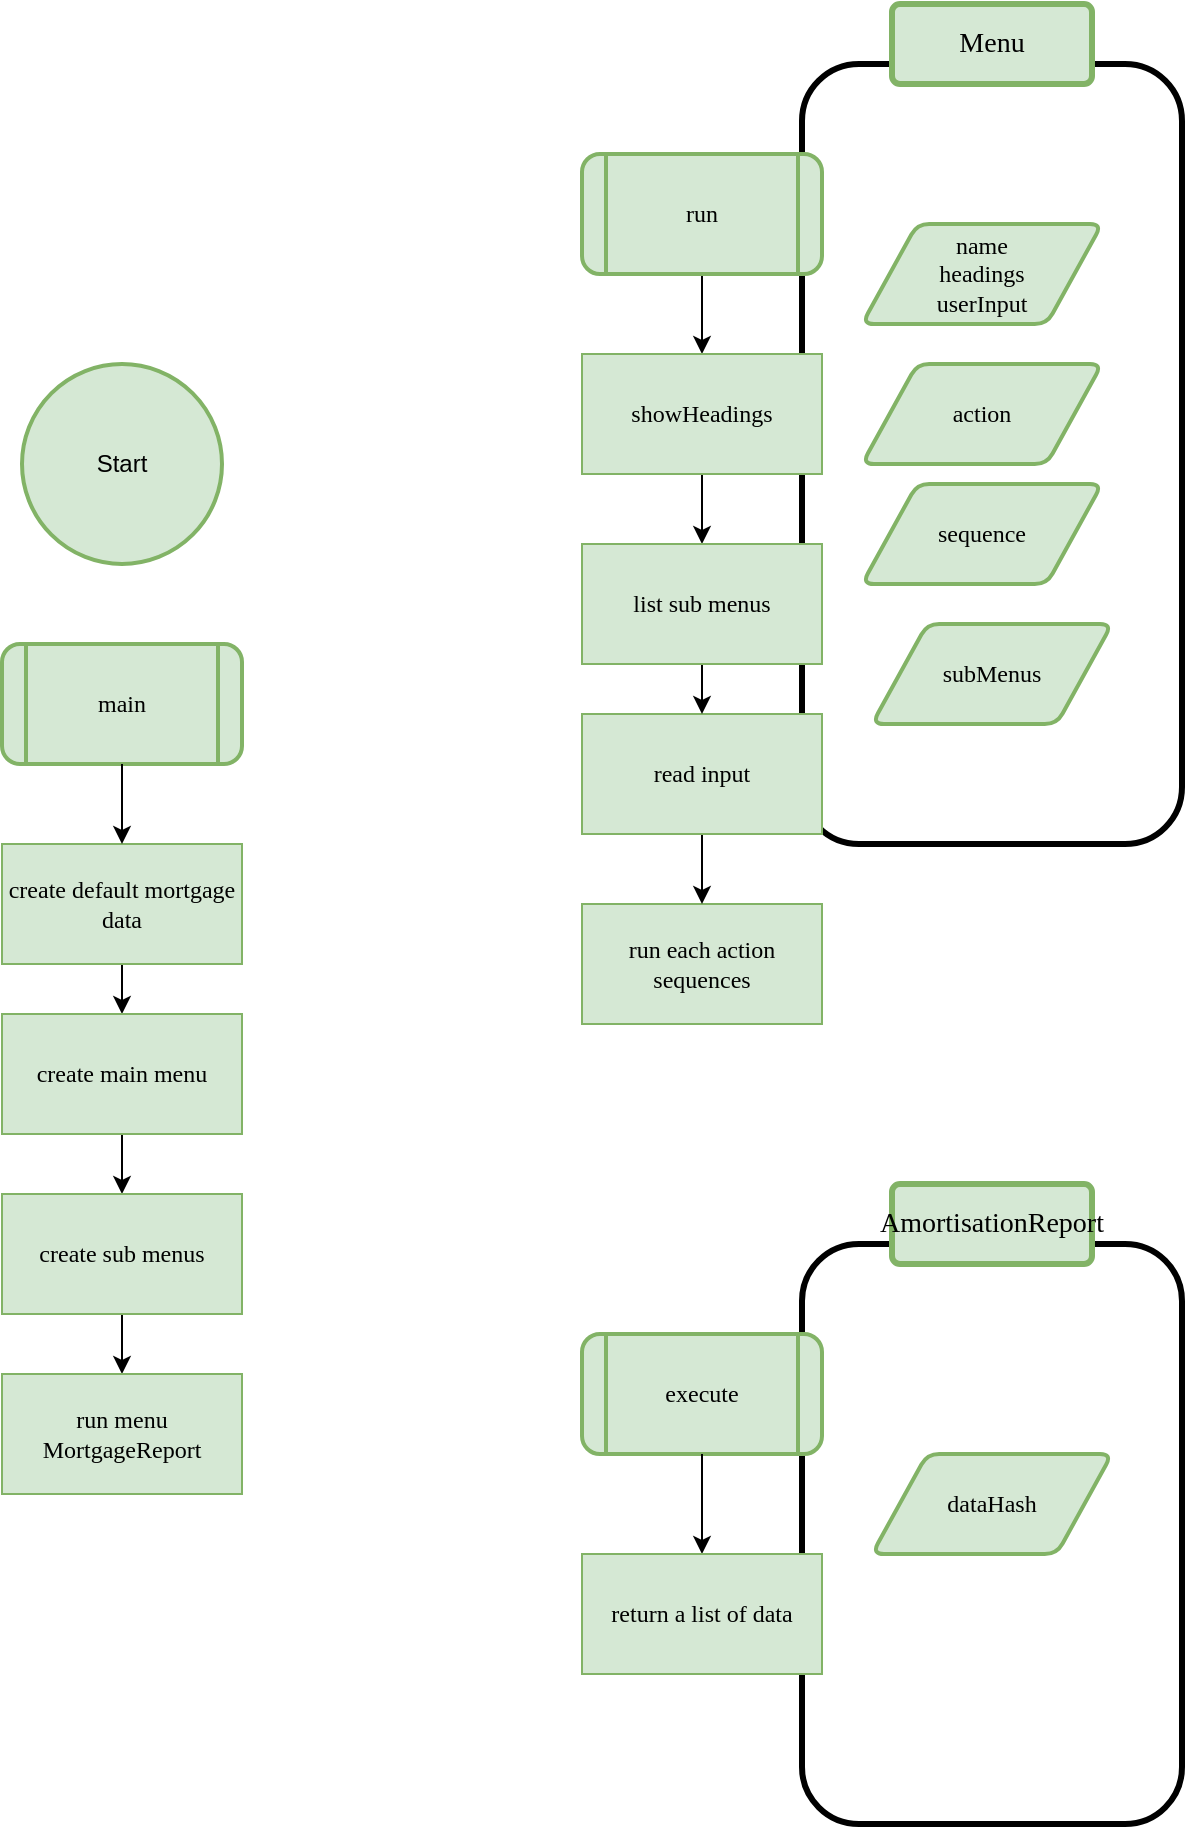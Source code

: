 <mxfile version="16.5.6" type="device"><diagram id="4u5bkuqh8i6XdxuR7M9z" name="Page-1"><mxGraphModel dx="1868" dy="2866" grid="1" gridSize="10" guides="1" tooltips="1" connect="1" arrows="1" fold="1" page="1" pageScale="1" pageWidth="850" pageHeight="1100" math="0" shadow="0"><root><mxCell id="0"/><mxCell id="1" parent="0"/><mxCell id="JalJA31oE2rQc75aXl0X-14" style="edgeStyle=orthogonalEdgeStyle;rounded=0;orthogonalLoop=1;jettySize=auto;html=1;exitX=0.5;exitY=1;exitDx=0;exitDy=0;" parent="1" source="1tW_4isM74G8-kD3DywX-16" target="JalJA31oE2rQc75aXl0X-12" edge="1"><mxGeometry relative="1" as="geometry"/></mxCell><mxCell id="1tW_4isM74G8-kD3DywX-16" value="create default mortgage data" style="rounded=0;whiteSpace=wrap;html=1;fillColor=#d5e8d4;strokeColor=#82b366;fontFamily=SF Mono;" parent="1" vertex="1"><mxGeometry x="-230" y="-750" width="120" height="60" as="geometry"/></mxCell><mxCell id="1tW_4isM74G8-kD3DywX-2" value="main" style="shape=process;whiteSpace=wrap;html=1;backgroundOutline=1;fillColor=#d5e8d4;strokeColor=#82b366;rounded=1;fontFamily=SF Mono;strokeWidth=2;" parent="1" vertex="1"><mxGeometry x="-230" y="-850" width="120" height="60" as="geometry"/></mxCell><mxCell id="1tW_4isM74G8-kD3DywX-8" style="edgeStyle=orthogonalEdgeStyle;rounded=0;orthogonalLoop=1;jettySize=auto;html=1;exitX=0.5;exitY=1;exitDx=0;exitDy=0;entryX=0.5;entryY=0;entryDx=0;entryDy=0;endArrow=classic;endFill=1;fontFamily=SF Mono;" parent="1" source="1tW_4isM74G8-kD3DywX-2" target="1tW_4isM74G8-kD3DywX-16" edge="1"><mxGeometry relative="1" as="geometry"/></mxCell><mxCell id="JalJA31oE2rQc75aXl0X-15" style="edgeStyle=orthogonalEdgeStyle;rounded=0;orthogonalLoop=1;jettySize=auto;html=1;exitX=0.5;exitY=1;exitDx=0;exitDy=0;" parent="1" source="JalJA31oE2rQc75aXl0X-12" target="JalJA31oE2rQc75aXl0X-13" edge="1"><mxGeometry relative="1" as="geometry"/></mxCell><mxCell id="JalJA31oE2rQc75aXl0X-12" value="create main menu" style="rounded=0;whiteSpace=wrap;html=1;fillColor=#d5e8d4;strokeColor=#82b366;fontFamily=SF Mono;" parent="1" vertex="1"><mxGeometry x="-230" y="-665" width="120" height="60" as="geometry"/></mxCell><mxCell id="JalJA31oE2rQc75aXl0X-32" style="edgeStyle=orthogonalEdgeStyle;rounded=0;orthogonalLoop=1;jettySize=auto;html=1;exitX=0.5;exitY=1;exitDx=0;exitDy=0;entryX=0.5;entryY=0;entryDx=0;entryDy=0;fontFamily=SF Mono;" parent="1" source="JalJA31oE2rQc75aXl0X-13" target="JalJA31oE2rQc75aXl0X-31" edge="1"><mxGeometry relative="1" as="geometry"/></mxCell><mxCell id="JalJA31oE2rQc75aXl0X-13" value="create sub menus" style="rounded=0;whiteSpace=wrap;html=1;fillColor=#d5e8d4;strokeColor=#82b366;fontFamily=SF Mono;" parent="1" vertex="1"><mxGeometry x="-230" y="-575" width="120" height="60" as="geometry"/></mxCell><mxCell id="JalJA31oE2rQc75aXl0X-17" value="" style="rounded=1;whiteSpace=wrap;html=1;fillColor=none;strokeWidth=3;fontFamily=SF Mono;" parent="1" vertex="1"><mxGeometry x="170" y="-1140" width="190" height="390" as="geometry"/></mxCell><mxCell id="JalJA31oE2rQc75aXl0X-27" style="edgeStyle=orthogonalEdgeStyle;rounded=0;orthogonalLoop=1;jettySize=auto;html=1;exitX=0.5;exitY=1;exitDx=0;exitDy=0;entryX=0.5;entryY=0;entryDx=0;entryDy=0;fontFamily=SF Mono;" parent="1" source="JalJA31oE2rQc75aXl0X-18" target="JalJA31oE2rQc75aXl0X-23" edge="1"><mxGeometry relative="1" as="geometry"/></mxCell><mxCell id="JalJA31oE2rQc75aXl0X-18" value="run" style="shape=process;whiteSpace=wrap;html=1;backgroundOutline=1;fillColor=#d5e8d4;strokeColor=#82b366;rounded=1;fontFamily=SF Mono;strokeWidth=2;" parent="1" vertex="1"><mxGeometry x="60" y="-1095" width="120" height="60" as="geometry"/></mxCell><mxCell id="JalJA31oE2rQc75aXl0X-19" value="name&lt;br&gt;headings&lt;br&gt;userInput" style="shape=parallelogram;html=1;strokeWidth=2;perimeter=parallelogramPerimeter;whiteSpace=wrap;rounded=1;arcSize=12;size=0.23;fontFamily=SF Mono;fillColor=#d5e8d4;strokeColor=#82b366;" parent="1" vertex="1"><mxGeometry x="200" y="-1060" width="120" height="50" as="geometry"/></mxCell><mxCell id="JalJA31oE2rQc75aXl0X-20" value="action" style="shape=parallelogram;html=1;strokeWidth=2;perimeter=parallelogramPerimeter;whiteSpace=wrap;rounded=1;arcSize=12;size=0.23;fontFamily=SF Mono;fillColor=#d5e8d4;strokeColor=#82b366;" parent="1" vertex="1"><mxGeometry x="200" y="-990" width="120" height="50" as="geometry"/></mxCell><mxCell id="JalJA31oE2rQc75aXl0X-21" value="sequence" style="shape=parallelogram;html=1;strokeWidth=2;perimeter=parallelogramPerimeter;whiteSpace=wrap;rounded=1;arcSize=12;size=0.23;fontFamily=SF Mono;fillColor=#d5e8d4;strokeColor=#82b366;" parent="1" vertex="1"><mxGeometry x="200" y="-930" width="120" height="50" as="geometry"/></mxCell><mxCell id="JalJA31oE2rQc75aXl0X-22" value="subMenus" style="shape=parallelogram;html=1;strokeWidth=2;perimeter=parallelogramPerimeter;whiteSpace=wrap;rounded=1;arcSize=12;size=0.23;fontFamily=SF Mono;fillColor=#d5e8d4;strokeColor=#82b366;" parent="1" vertex="1"><mxGeometry x="205" y="-860" width="120" height="50" as="geometry"/></mxCell><mxCell id="JalJA31oE2rQc75aXl0X-28" style="edgeStyle=orthogonalEdgeStyle;rounded=0;orthogonalLoop=1;jettySize=auto;html=1;exitX=0.5;exitY=1;exitDx=0;exitDy=0;entryX=0.5;entryY=0;entryDx=0;entryDy=0;fontFamily=SF Mono;" parent="1" source="JalJA31oE2rQc75aXl0X-23" target="JalJA31oE2rQc75aXl0X-26" edge="1"><mxGeometry relative="1" as="geometry"/></mxCell><mxCell id="JalJA31oE2rQc75aXl0X-23" value="showHeadings" style="rounded=0;whiteSpace=wrap;html=1;fillColor=#d5e8d4;strokeColor=#82b366;fontFamily=SF Mono;" parent="1" vertex="1"><mxGeometry x="60" y="-995" width="120" height="60" as="geometry"/></mxCell><mxCell id="JalJA31oE2rQc75aXl0X-24" value="run each action sequences" style="rounded=0;whiteSpace=wrap;html=1;fillColor=#d5e8d4;strokeColor=#82b366;fontFamily=SF Mono;" parent="1" vertex="1"><mxGeometry x="60" y="-720" width="120" height="60" as="geometry"/></mxCell><mxCell id="JalJA31oE2rQc75aXl0X-30" style="edgeStyle=orthogonalEdgeStyle;rounded=0;orthogonalLoop=1;jettySize=auto;html=1;exitX=0.5;exitY=1;exitDx=0;exitDy=0;entryX=0.5;entryY=0;entryDx=0;entryDy=0;fontFamily=SF Mono;" parent="1" source="JalJA31oE2rQc75aXl0X-25" target="JalJA31oE2rQc75aXl0X-24" edge="1"><mxGeometry relative="1" as="geometry"/></mxCell><mxCell id="JalJA31oE2rQc75aXl0X-25" value="read input" style="rounded=0;whiteSpace=wrap;html=1;fillColor=#d5e8d4;strokeColor=#82b366;fontFamily=SF Mono;" parent="1" vertex="1"><mxGeometry x="60" y="-815" width="120" height="60" as="geometry"/></mxCell><mxCell id="JalJA31oE2rQc75aXl0X-29" style="edgeStyle=orthogonalEdgeStyle;rounded=0;orthogonalLoop=1;jettySize=auto;html=1;exitX=0.5;exitY=1;exitDx=0;exitDy=0;entryX=0.5;entryY=0;entryDx=0;entryDy=0;fontFamily=SF Mono;" parent="1" source="JalJA31oE2rQc75aXl0X-26" target="JalJA31oE2rQc75aXl0X-25" edge="1"><mxGeometry relative="1" as="geometry"/></mxCell><mxCell id="JalJA31oE2rQc75aXl0X-26" value="list sub menus" style="rounded=0;whiteSpace=wrap;html=1;fillColor=#d5e8d4;strokeColor=#82b366;fontFamily=SF Mono;" parent="1" vertex="1"><mxGeometry x="60" y="-900" width="120" height="60" as="geometry"/></mxCell><mxCell id="JalJA31oE2rQc75aXl0X-31" value="run menu MortgageReport" style="rounded=0;whiteSpace=wrap;html=1;fillColor=#d5e8d4;strokeColor=#82b366;fontFamily=SF Mono;" parent="1" vertex="1"><mxGeometry x="-230" y="-485" width="120" height="60" as="geometry"/></mxCell><mxCell id="JalJA31oE2rQc75aXl0X-35" value="" style="rounded=1;whiteSpace=wrap;html=1;fillColor=none;strokeWidth=3;fontFamily=SF Mono;" parent="1" vertex="1"><mxGeometry x="170" y="-550" width="190" height="290" as="geometry"/></mxCell><mxCell id="JalJA31oE2rQc75aXl0X-33" value="execute" style="shape=process;whiteSpace=wrap;html=1;backgroundOutline=1;fillColor=#d5e8d4;strokeColor=#82b366;rounded=1;fontFamily=SF Mono;strokeWidth=2;" parent="1" vertex="1"><mxGeometry x="60" y="-505" width="120" height="60" as="geometry"/></mxCell><mxCell id="JalJA31oE2rQc75aXl0X-40" style="edgeStyle=orthogonalEdgeStyle;rounded=0;orthogonalLoop=1;jettySize=auto;html=1;exitX=0.5;exitY=1;exitDx=0;exitDy=0;entryX=0.5;entryY=0;entryDx=0;entryDy=0;fontFamily=SF Mono;" parent="1" source="JalJA31oE2rQc75aXl0X-33" target="JalJA31oE2rQc75aXl0X-38" edge="1"><mxGeometry relative="1" as="geometry"><mxPoint x="120" y="-360" as="sourcePoint"/></mxGeometry></mxCell><mxCell id="JalJA31oE2rQc75aXl0X-38" value="return a list of data" style="rounded=0;whiteSpace=wrap;html=1;fillColor=#d5e8d4;strokeColor=#82b366;fontFamily=SF Mono;" parent="1" vertex="1"><mxGeometry x="60" y="-395" width="120" height="60" as="geometry"/></mxCell><mxCell id="p9T-LwMiRAJpWpN8pSQ2-4" value="dataHash" style="shape=parallelogram;html=1;strokeWidth=2;perimeter=parallelogramPerimeter;whiteSpace=wrap;rounded=1;arcSize=12;size=0.23;fontFamily=SF Mono;fillColor=#d5e8d4;strokeColor=#82b366;" parent="1" vertex="1"><mxGeometry x="205" y="-445" width="120" height="50" as="geometry"/></mxCell><mxCell id="fdGN7KKLuJiMjg-E61Lm-5" value="&lt;font style=&quot;font-size: 14px&quot;&gt;AmortisationReport&lt;/font&gt;" style="rounded=1;arcSize=10;whiteSpace=wrap;html=1;align=center;fillColor=#d5e8d4;strokeColor=#82b366;fontFamily=SF Mono;strokeWidth=3;" parent="1" vertex="1"><mxGeometry x="215" y="-580" width="100" height="40" as="geometry"/></mxCell><mxCell id="fdGN7KKLuJiMjg-E61Lm-7" value="&lt;font style=&quot;font-size: 14px&quot;&gt;Menu&lt;/font&gt;" style="rounded=1;arcSize=10;whiteSpace=wrap;html=1;align=center;fillColor=#d5e8d4;strokeColor=#82b366;fontFamily=SF Mono;strokeWidth=3;" parent="1" vertex="1"><mxGeometry x="215" y="-1170" width="100" height="40" as="geometry"/></mxCell><mxCell id="CwYe224FDnLEstfp6I6l-1" value="Start" style="strokeWidth=2;html=1;shape=mxgraph.flowchart.start_2;whiteSpace=wrap;fillColor=#d5e8d4;strokeColor=#82b366;" vertex="1" parent="1"><mxGeometry x="-220" y="-990" width="100" height="100" as="geometry"/></mxCell></root></mxGraphModel></diagram></mxfile>